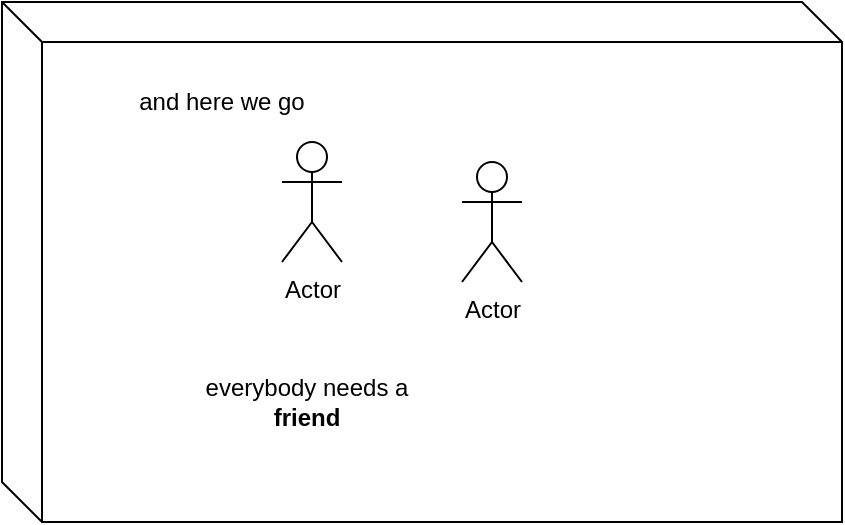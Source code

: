 <mxfile version="12.2.0" type="github" pages="1">
  <diagram name="Page-1" id="97a40813-6b03-0c74-37c1-0168de264b11">
    <mxGraphModel dx="700" dy="576" grid="1" gridSize="10" guides="1" tooltips="1" connect="1" arrows="1" fold="1" page="1" pageScale="1" pageWidth="500" pageHeight="300" background="#ffffff" math="0" shadow="0">
      <root>
        <mxCell id="0"/>
        <mxCell id="1" parent="0"/>
        <mxCell id="2" value="" style="shape=cube;whiteSpace=wrap;html=1;boundedLbl=1;" parent="1" vertex="1">
          <mxGeometry x="25" y="30" width="420" height="260" as="geometry"/>
        </mxCell>
        <mxCell id="4" value="Actor" style="shape=umlActor;verticalLabelPosition=bottom;labelBackgroundColor=#ffffff;verticalAlign=top;html=1;outlineConnect=0;" parent="1" vertex="1">
          <mxGeometry x="165" y="100" width="30" height="60" as="geometry"/>
        </mxCell>
        <mxCell id="Sj3FcQJbmRJdp_deQ_B2-4" value="Actor" style="shape=umlActor;verticalLabelPosition=bottom;labelBackgroundColor=#ffffff;verticalAlign=top;html=1;outlineConnect=0;" parent="1" vertex="1">
          <mxGeometry x="255" y="110" width="30" height="60" as="geometry"/>
        </mxCell>
        <mxCell id="Sj3FcQJbmRJdp_deQ_B2-5" value="everybody needs a &lt;b&gt;friend&lt;/b&gt;" style="text;html=1;strokeColor=none;fillColor=none;align=center;verticalAlign=middle;whiteSpace=wrap;rounded=0;" parent="1" vertex="1">
          <mxGeometry x="120" y="210" width="115" height="40" as="geometry"/>
        </mxCell>
        <mxCell id="TJ0a71FAuTeqdZaaIeyO-4" value="and here we go&lt;br&gt;" style="text;html=1;strokeColor=none;fillColor=none;align=center;verticalAlign=middle;whiteSpace=wrap;rounded=0;" parent="1" vertex="1">
          <mxGeometry x="40" y="60" width="190" height="40" as="geometry"/>
        </mxCell>
      </root>
    </mxGraphModel>
  </diagram>
</mxfile>
